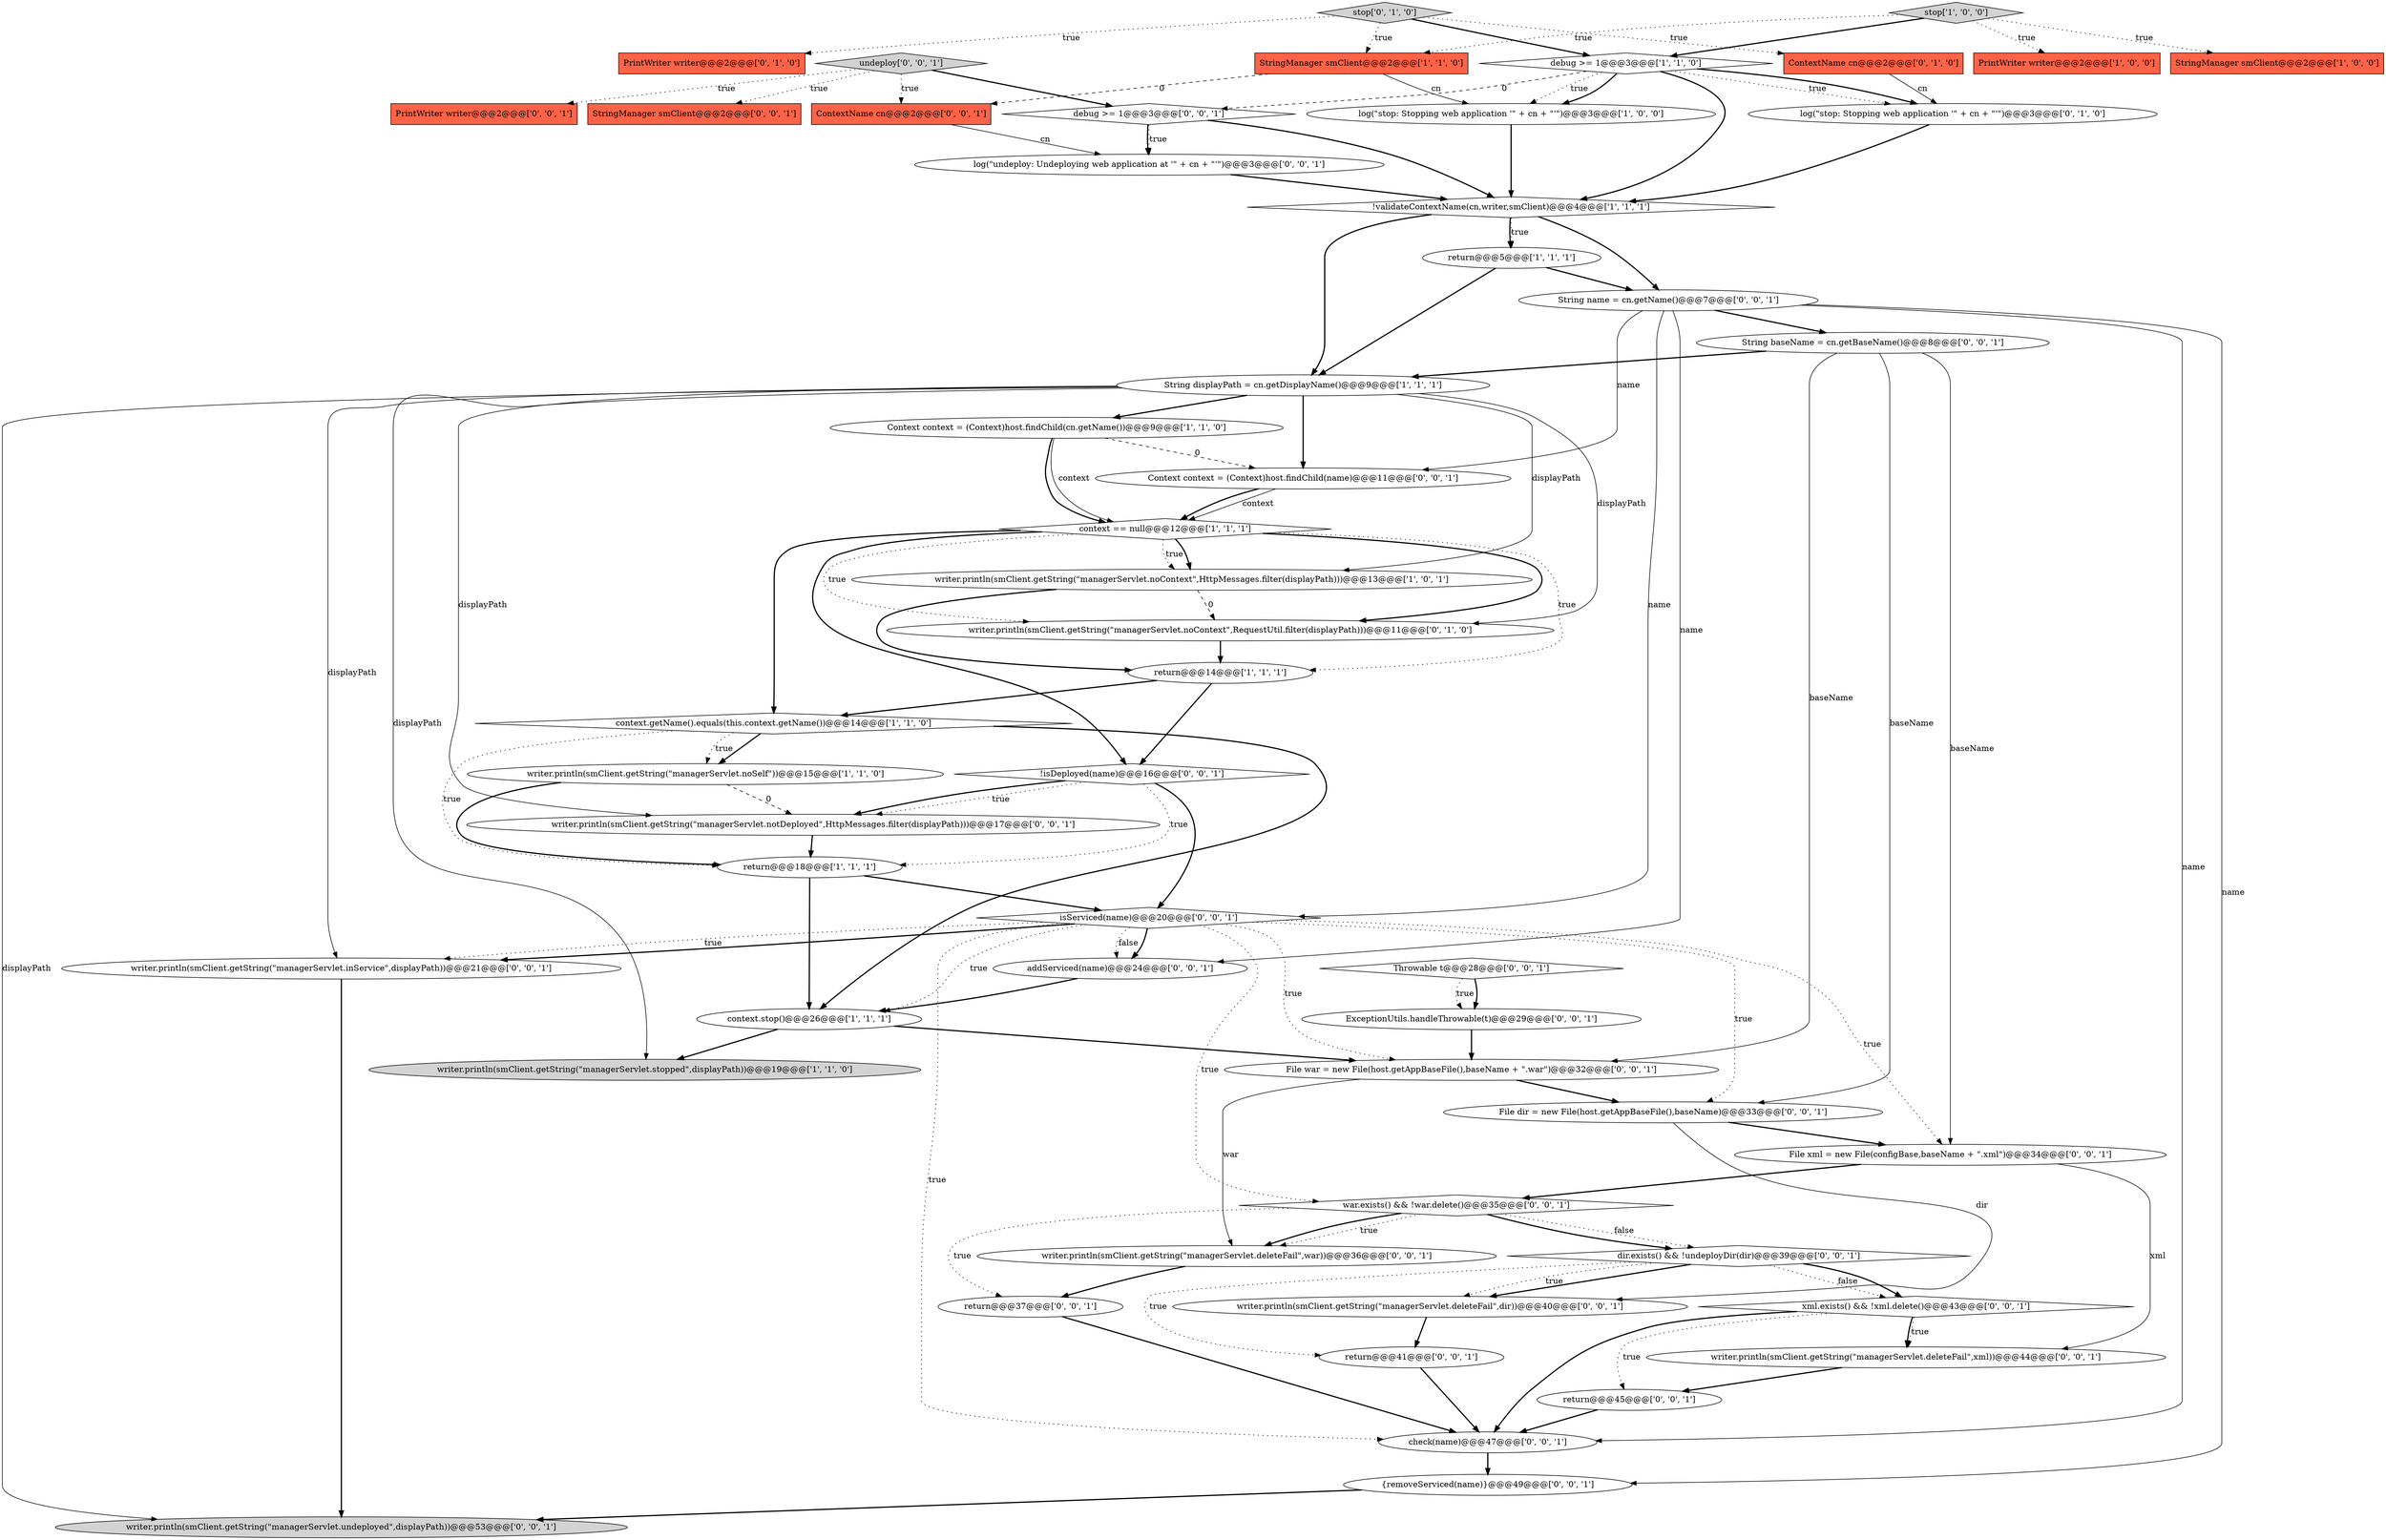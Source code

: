 digraph {
47 [style = filled, label = "ExceptionUtils.handleThrowable(t)@@@29@@@['0', '0', '1']", fillcolor = white, shape = ellipse image = "AAA0AAABBB3BBB"];
44 [style = filled, label = "Throwable t@@@28@@@['0', '0', '1']", fillcolor = white, shape = diamond image = "AAA0AAABBB3BBB"];
40 [style = filled, label = "StringManager smClient@@@2@@@['0', '0', '1']", fillcolor = tomato, shape = box image = "AAA0AAABBB3BBB"];
31 [style = filled, label = "dir.exists() && !undeployDir(dir)@@@39@@@['0', '0', '1']", fillcolor = white, shape = diamond image = "AAA0AAABBB3BBB"];
0 [style = filled, label = "log(\"stop: Stopping web application '\" + cn + \"'\")@@@3@@@['1', '0', '0']", fillcolor = white, shape = ellipse image = "AAA0AAABBB1BBB"];
6 [style = filled, label = "Context context = (Context)host.findChild(cn.getName())@@@9@@@['1', '1', '0']", fillcolor = white, shape = ellipse image = "AAA0AAABBB1BBB"];
8 [style = filled, label = "return@@@14@@@['1', '1', '1']", fillcolor = white, shape = ellipse image = "AAA0AAABBB1BBB"];
11 [style = filled, label = "return@@@5@@@['1', '1', '1']", fillcolor = white, shape = ellipse image = "AAA0AAABBB1BBB"];
12 [style = filled, label = "return@@@18@@@['1', '1', '1']", fillcolor = white, shape = ellipse image = "AAA0AAABBB1BBB"];
9 [style = filled, label = "stop['1', '0', '0']", fillcolor = lightgray, shape = diamond image = "AAA0AAABBB1BBB"];
24 [style = filled, label = "writer.println(smClient.getString(\"managerServlet.deleteFail\",war))@@@36@@@['0', '0', '1']", fillcolor = white, shape = ellipse image = "AAA0AAABBB3BBB"];
10 [style = filled, label = "StringManager smClient@@@2@@@['1', '1', '0']", fillcolor = tomato, shape = box image = "AAA0AAABBB1BBB"];
26 [style = filled, label = "File war = new File(host.getAppBaseFile(),baseName + \".war\")@@@32@@@['0', '0', '1']", fillcolor = white, shape = ellipse image = "AAA0AAABBB3BBB"];
17 [style = filled, label = "context.getName().equals(this.context.getName())@@@14@@@['1', '1', '0']", fillcolor = white, shape = diamond image = "AAA0AAABBB1BBB"];
34 [style = filled, label = "writer.println(smClient.getString(\"managerServlet.notDeployed\",HttpMessages.filter(displayPath)))@@@17@@@['0', '0', '1']", fillcolor = white, shape = ellipse image = "AAA0AAABBB3BBB"];
49 [style = filled, label = "undeploy['0', '0', '1']", fillcolor = lightgray, shape = diamond image = "AAA0AAABBB3BBB"];
15 [style = filled, label = "debug >= 1@@@3@@@['1', '1', '0']", fillcolor = white, shape = diamond image = "AAA0AAABBB1BBB"];
43 [style = filled, label = "File xml = new File(configBase,baseName + \".xml\")@@@34@@@['0', '0', '1']", fillcolor = white, shape = ellipse image = "AAA0AAABBB3BBB"];
29 [style = filled, label = "war.exists() && !war.delete()@@@35@@@['0', '0', '1']", fillcolor = white, shape = diamond image = "AAA0AAABBB3BBB"];
52 [style = filled, label = "!isDeployed(name)@@@16@@@['0', '0', '1']", fillcolor = white, shape = diamond image = "AAA0AAABBB3BBB"];
51 [style = filled, label = "ContextName cn@@@2@@@['0', '0', '1']", fillcolor = tomato, shape = box image = "AAA0AAABBB3BBB"];
48 [style = filled, label = "return@@@37@@@['0', '0', '1']", fillcolor = white, shape = ellipse image = "AAA0AAABBB3BBB"];
25 [style = filled, label = "PrintWriter writer@@@2@@@['0', '0', '1']", fillcolor = tomato, shape = box image = "AAA0AAABBB3BBB"];
7 [style = filled, label = "context.stop()@@@26@@@['1', '1', '1']", fillcolor = white, shape = ellipse image = "AAA0AAABBB1BBB"];
16 [style = filled, label = "writer.println(smClient.getString(\"managerServlet.stopped\",displayPath))@@@19@@@['1', '1', '0']", fillcolor = lightgray, shape = ellipse image = "AAA0AAABBB1BBB"];
13 [style = filled, label = "!validateContextName(cn,writer,smClient)@@@4@@@['1', '1', '1']", fillcolor = white, shape = diamond image = "AAA0AAABBB1BBB"];
19 [style = filled, label = "log(\"stop: Stopping web application '\" + cn + \"'\")@@@3@@@['0', '1', '0']", fillcolor = white, shape = ellipse image = "AAA0AAABBB2BBB"];
36 [style = filled, label = "{removeServiced(name)}@@@49@@@['0', '0', '1']", fillcolor = white, shape = ellipse image = "AAA0AAABBB3BBB"];
4 [style = filled, label = "String displayPath = cn.getDisplayName()@@@9@@@['1', '1', '1']", fillcolor = white, shape = ellipse image = "AAA0AAABBB1BBB"];
53 [style = filled, label = "xml.exists() && !xml.delete()@@@43@@@['0', '0', '1']", fillcolor = white, shape = diamond image = "AAA0AAABBB3BBB"];
5 [style = filled, label = "PrintWriter writer@@@2@@@['1', '0', '0']", fillcolor = tomato, shape = box image = "AAA0AAABBB1BBB"];
35 [style = filled, label = "return@@@45@@@['0', '0', '1']", fillcolor = white, shape = ellipse image = "AAA0AAABBB3BBB"];
41 [style = filled, label = "writer.println(smClient.getString(\"managerServlet.deleteFail\",dir))@@@40@@@['0', '0', '1']", fillcolor = white, shape = ellipse image = "AAA0AAABBB3BBB"];
2 [style = filled, label = "writer.println(smClient.getString(\"managerServlet.noContext\",HttpMessages.filter(displayPath)))@@@13@@@['1', '0', '1']", fillcolor = white, shape = ellipse image = "AAA0AAABBB1BBB"];
27 [style = filled, label = "log(\"undeploy: Undeploying web application at '\" + cn + \"'\")@@@3@@@['0', '0', '1']", fillcolor = white, shape = ellipse image = "AAA0AAABBB3BBB"];
30 [style = filled, label = "File dir = new File(host.getAppBaseFile(),baseName)@@@33@@@['0', '0', '1']", fillcolor = white, shape = ellipse image = "AAA0AAABBB3BBB"];
20 [style = filled, label = "PrintWriter writer@@@2@@@['0', '1', '0']", fillcolor = tomato, shape = box image = "AAA0AAABBB2BBB"];
38 [style = filled, label = "isServiced(name)@@@20@@@['0', '0', '1']", fillcolor = white, shape = diamond image = "AAA0AAABBB3BBB"];
33 [style = filled, label = "String name = cn.getName()@@@7@@@['0', '0', '1']", fillcolor = white, shape = ellipse image = "AAA0AAABBB3BBB"];
23 [style = filled, label = "writer.println(smClient.getString(\"managerServlet.inService\",displayPath))@@@21@@@['0', '0', '1']", fillcolor = white, shape = ellipse image = "AAA0AAABBB3BBB"];
37 [style = filled, label = "writer.println(smClient.getString(\"managerServlet.deleteFail\",xml))@@@44@@@['0', '0', '1']", fillcolor = white, shape = ellipse image = "AAA0AAABBB3BBB"];
32 [style = filled, label = "writer.println(smClient.getString(\"managerServlet.undeployed\",displayPath))@@@53@@@['0', '0', '1']", fillcolor = lightgray, shape = ellipse image = "AAA0AAABBB3BBB"];
3 [style = filled, label = "writer.println(smClient.getString(\"managerServlet.noSelf\"))@@@15@@@['1', '1', '0']", fillcolor = white, shape = ellipse image = "AAA0AAABBB1BBB"];
1 [style = filled, label = "StringManager smClient@@@2@@@['1', '0', '0']", fillcolor = tomato, shape = box image = "AAA0AAABBB1BBB"];
46 [style = filled, label = "Context context = (Context)host.findChild(name)@@@11@@@['0', '0', '1']", fillcolor = white, shape = ellipse image = "AAA0AAABBB3BBB"];
22 [style = filled, label = "writer.println(smClient.getString(\"managerServlet.noContext\",RequestUtil.filter(displayPath)))@@@11@@@['0', '1', '0']", fillcolor = white, shape = ellipse image = "AAA1AAABBB2BBB"];
18 [style = filled, label = "ContextName cn@@@2@@@['0', '1', '0']", fillcolor = tomato, shape = box image = "AAA0AAABBB2BBB"];
21 [style = filled, label = "stop['0', '1', '0']", fillcolor = lightgray, shape = diamond image = "AAA0AAABBB2BBB"];
39 [style = filled, label = "return@@@41@@@['0', '0', '1']", fillcolor = white, shape = ellipse image = "AAA0AAABBB3BBB"];
28 [style = filled, label = "addServiced(name)@@@24@@@['0', '0', '1']", fillcolor = white, shape = ellipse image = "AAA0AAABBB3BBB"];
45 [style = filled, label = "check(name)@@@47@@@['0', '0', '1']", fillcolor = white, shape = ellipse image = "AAA0AAABBB3BBB"];
42 [style = filled, label = "String baseName = cn.getBaseName()@@@8@@@['0', '0', '1']", fillcolor = white, shape = ellipse image = "AAA0AAABBB3BBB"];
14 [style = filled, label = "context == null@@@12@@@['1', '1', '1']", fillcolor = white, shape = diamond image = "AAA0AAABBB1BBB"];
50 [style = filled, label = "debug >= 1@@@3@@@['0', '0', '1']", fillcolor = white, shape = diamond image = "AAA0AAABBB3BBB"];
4->6 [style = bold, label=""];
11->4 [style = bold, label=""];
23->32 [style = bold, label=""];
49->25 [style = dotted, label="true"];
9->5 [style = dotted, label="true"];
33->36 [style = solid, label="name"];
6->14 [style = solid, label="context"];
37->35 [style = bold, label=""];
30->43 [style = bold, label=""];
38->23 [style = dotted, label="true"];
8->52 [style = bold, label=""];
46->14 [style = solid, label="context"];
17->3 [style = bold, label=""];
6->46 [style = dashed, label="0"];
9->10 [style = dotted, label="true"];
35->45 [style = bold, label=""];
4->16 [style = solid, label="displayPath"];
13->11 [style = bold, label=""];
15->0 [style = bold, label=""];
29->48 [style = dotted, label="true"];
48->45 [style = bold, label=""];
15->13 [style = bold, label=""];
15->50 [style = dashed, label="0"];
33->45 [style = solid, label="name"];
4->2 [style = solid, label="displayPath"];
17->3 [style = dotted, label="true"];
42->26 [style = solid, label="baseName"];
51->27 [style = solid, label="cn"];
15->19 [style = dotted, label="true"];
53->35 [style = dotted, label="true"];
14->17 [style = bold, label=""];
38->28 [style = bold, label=""];
38->7 [style = dotted, label="true"];
21->18 [style = dotted, label="true"];
33->28 [style = solid, label="name"];
7->16 [style = bold, label=""];
9->1 [style = dotted, label="true"];
15->19 [style = bold, label=""];
33->38 [style = solid, label="name"];
38->26 [style = dotted, label="true"];
43->29 [style = bold, label=""];
41->39 [style = bold, label=""];
4->22 [style = solid, label="displayPath"];
21->20 [style = dotted, label="true"];
10->0 [style = solid, label="cn"];
6->14 [style = bold, label=""];
31->41 [style = bold, label=""];
38->23 [style = bold, label=""];
43->37 [style = solid, label="xml"];
14->52 [style = bold, label=""];
14->2 [style = dotted, label="true"];
29->31 [style = dotted, label="false"];
10->51 [style = dashed, label="0"];
14->22 [style = dotted, label="true"];
38->29 [style = dotted, label="true"];
14->22 [style = bold, label=""];
29->24 [style = dotted, label="true"];
2->22 [style = dashed, label="0"];
13->4 [style = bold, label=""];
21->15 [style = bold, label=""];
38->28 [style = dotted, label="false"];
50->13 [style = bold, label=""];
53->37 [style = dotted, label="true"];
42->4 [style = bold, label=""];
13->11 [style = dotted, label="true"];
9->15 [style = bold, label=""];
38->30 [style = dotted, label="true"];
31->53 [style = dotted, label="false"];
21->10 [style = dotted, label="true"];
19->13 [style = bold, label=""];
2->8 [style = bold, label=""];
47->26 [style = bold, label=""];
39->45 [style = bold, label=""];
4->34 [style = solid, label="displayPath"];
15->0 [style = dotted, label="true"];
17->12 [style = dotted, label="true"];
46->14 [style = bold, label=""];
30->41 [style = solid, label="dir"];
3->12 [style = bold, label=""];
52->34 [style = dotted, label="true"];
44->47 [style = bold, label=""];
53->45 [style = bold, label=""];
29->31 [style = bold, label=""];
4->32 [style = solid, label="displayPath"];
36->32 [style = bold, label=""];
38->43 [style = dotted, label="true"];
49->40 [style = dotted, label="true"];
14->2 [style = bold, label=""];
4->46 [style = bold, label=""];
4->23 [style = solid, label="displayPath"];
31->39 [style = dotted, label="true"];
17->7 [style = bold, label=""];
31->41 [style = dotted, label="true"];
49->51 [style = dotted, label="true"];
26->24 [style = solid, label="war"];
31->53 [style = bold, label=""];
52->12 [style = dotted, label="true"];
28->7 [style = bold, label=""];
12->7 [style = bold, label=""];
24->48 [style = bold, label=""];
22->8 [style = bold, label=""];
11->33 [style = bold, label=""];
53->37 [style = bold, label=""];
50->27 [style = dotted, label="true"];
27->13 [style = bold, label=""];
38->45 [style = dotted, label="true"];
14->8 [style = dotted, label="true"];
33->46 [style = solid, label="name"];
13->33 [style = bold, label=""];
7->26 [style = bold, label=""];
8->17 [style = bold, label=""];
0->13 [style = bold, label=""];
52->38 [style = bold, label=""];
12->38 [style = bold, label=""];
42->30 [style = solid, label="baseName"];
45->36 [style = bold, label=""];
44->47 [style = dotted, label="true"];
34->12 [style = bold, label=""];
3->34 [style = dashed, label="0"];
50->27 [style = bold, label=""];
18->19 [style = solid, label="cn"];
29->24 [style = bold, label=""];
42->43 [style = solid, label="baseName"];
52->34 [style = bold, label=""];
26->30 [style = bold, label=""];
49->50 [style = bold, label=""];
33->42 [style = bold, label=""];
}
